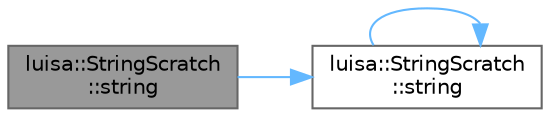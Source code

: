 digraph "luisa::StringScratch::string"
{
 // LATEX_PDF_SIZE
  bgcolor="transparent";
  edge [fontname=Helvetica,fontsize=10,labelfontname=Helvetica,labelfontsize=10];
  node [fontname=Helvetica,fontsize=10,shape=box,height=0.2,width=0.4];
  rankdir="LR";
  Node1 [id="Node000001",label="luisa::StringScratch\l::string",height=0.2,width=0.4,color="gray40", fillcolor="grey60", style="filled", fontcolor="black",tooltip=" "];
  Node1 -> Node2 [id="edge3_Node000001_Node000002",color="steelblue1",style="solid",tooltip=" "];
  Node2 [id="Node000002",label="luisa::StringScratch\l::string",height=0.2,width=0.4,color="grey40", fillcolor="white", style="filled",URL="$classluisa_1_1_string_scratch.html#a409b7d0965ba4d861e92b1fc36049324",tooltip=" "];
  Node2 -> Node2 [id="edge4_Node000002_Node000002",color="steelblue1",style="solid",tooltip=" "];
}
